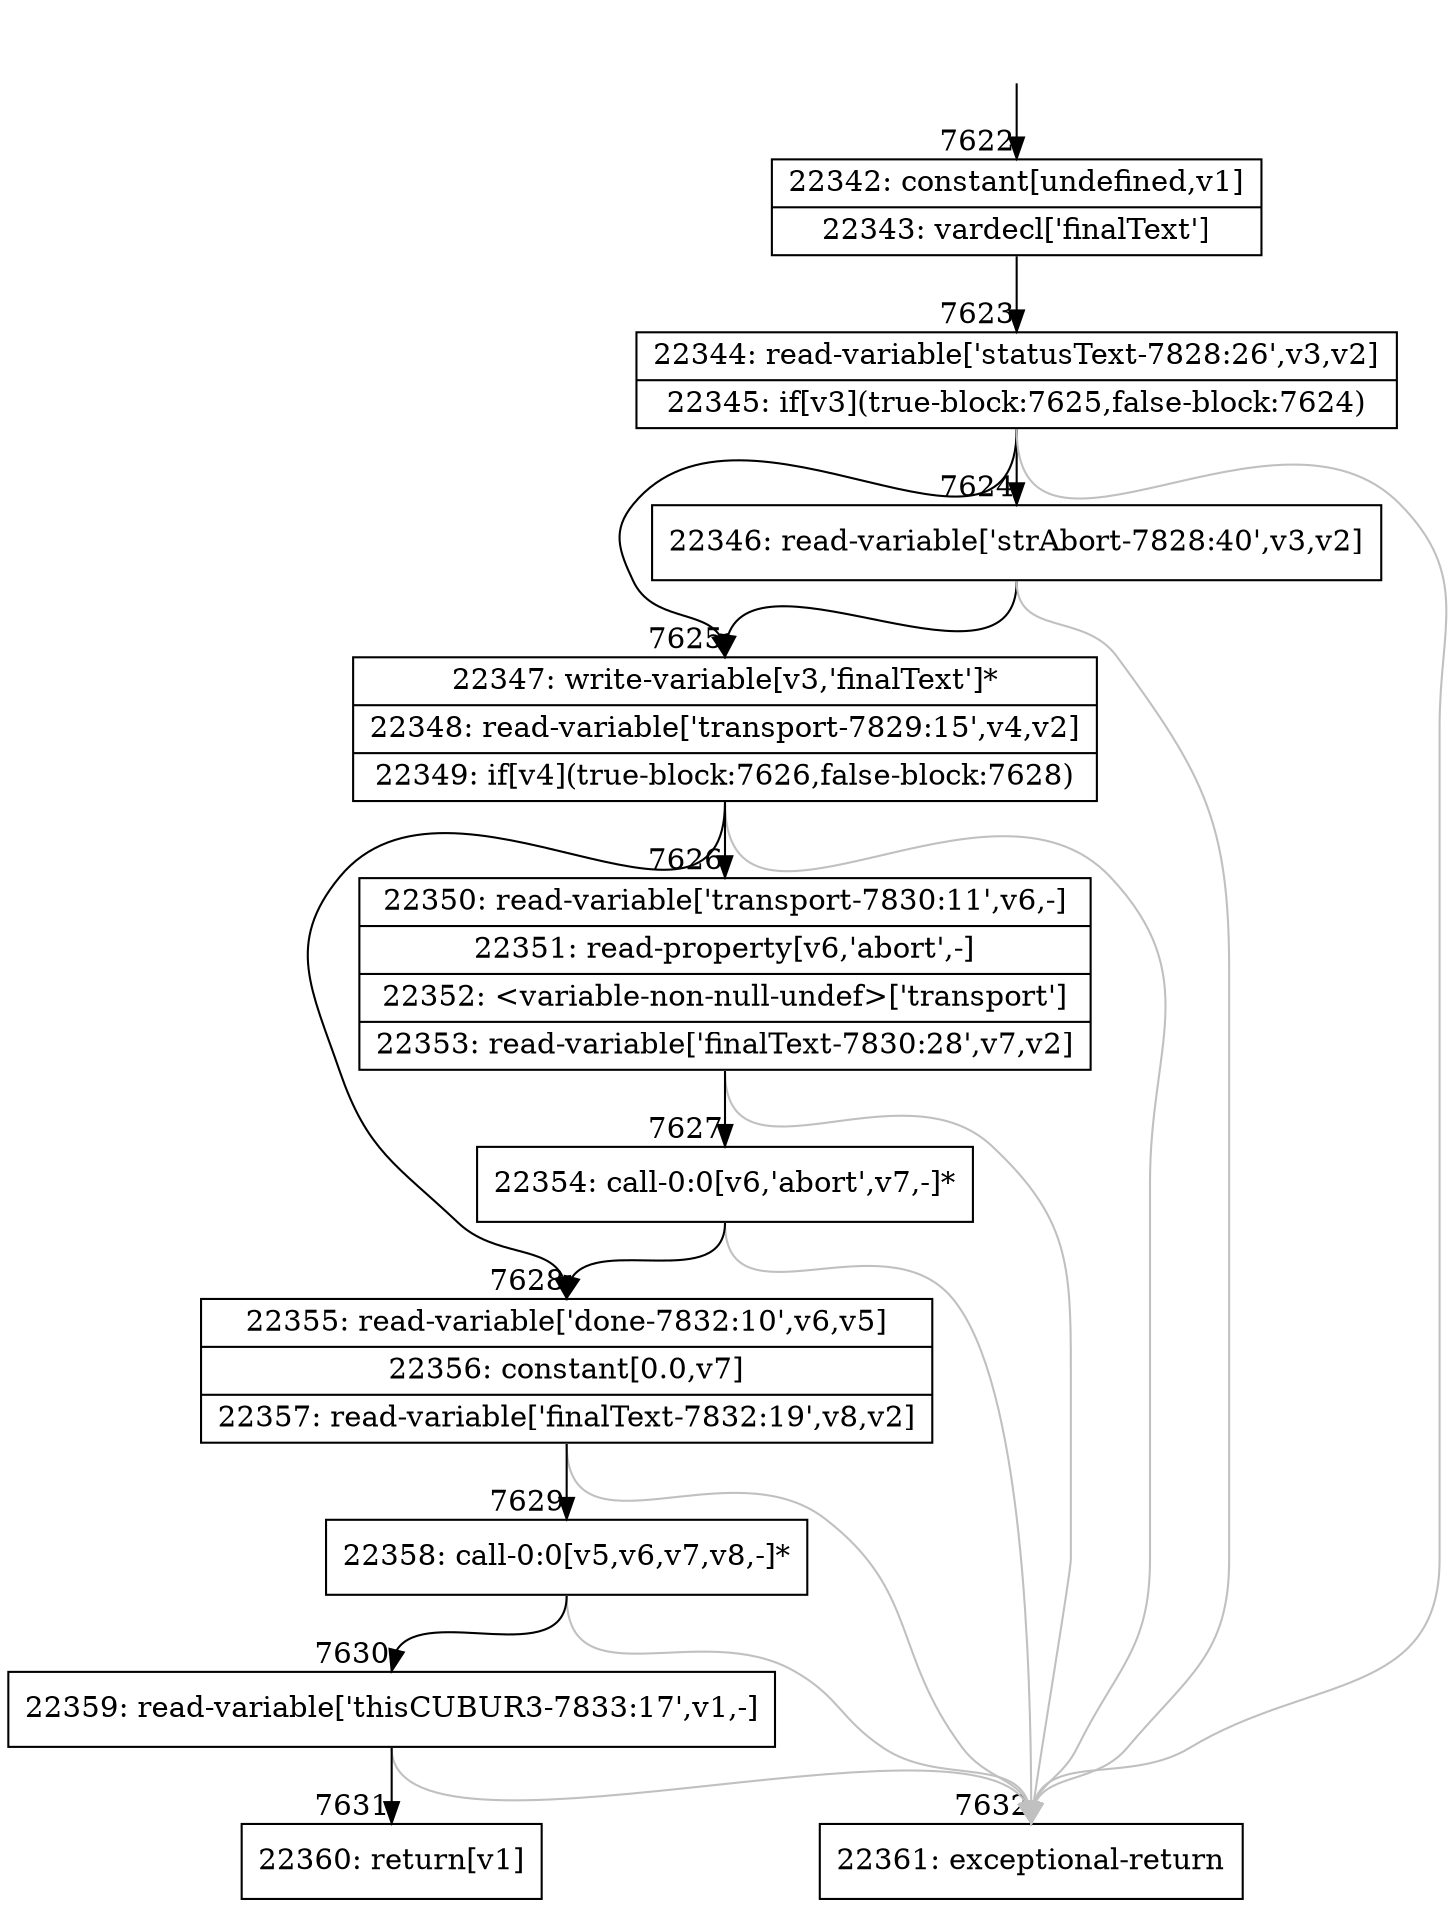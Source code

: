 digraph {
rankdir="TD"
BB_entry487[shape=none,label=""];
BB_entry487 -> BB7622 [tailport=s, headport=n, headlabel="    7622"]
BB7622 [shape=record label="{22342: constant[undefined,v1]|22343: vardecl['finalText']}" ] 
BB7622 -> BB7623 [tailport=s, headport=n, headlabel="      7623"]
BB7623 [shape=record label="{22344: read-variable['statusText-7828:26',v3,v2]|22345: if[v3](true-block:7625,false-block:7624)}" ] 
BB7623 -> BB7625 [tailport=s, headport=n, headlabel="      7625"]
BB7623 -> BB7624 [tailport=s, headport=n, headlabel="      7624"]
BB7623 -> BB7632 [tailport=s, headport=n, color=gray, headlabel="      7632"]
BB7624 [shape=record label="{22346: read-variable['strAbort-7828:40',v3,v2]}" ] 
BB7624 -> BB7625 [tailport=s, headport=n]
BB7624 -> BB7632 [tailport=s, headport=n, color=gray]
BB7625 [shape=record label="{22347: write-variable[v3,'finalText']*|22348: read-variable['transport-7829:15',v4,v2]|22349: if[v4](true-block:7626,false-block:7628)}" ] 
BB7625 -> BB7626 [tailport=s, headport=n, headlabel="      7626"]
BB7625 -> BB7628 [tailport=s, headport=n, headlabel="      7628"]
BB7625 -> BB7632 [tailport=s, headport=n, color=gray]
BB7626 [shape=record label="{22350: read-variable['transport-7830:11',v6,-]|22351: read-property[v6,'abort',-]|22352: \<variable-non-null-undef\>['transport']|22353: read-variable['finalText-7830:28',v7,v2]}" ] 
BB7626 -> BB7627 [tailport=s, headport=n, headlabel="      7627"]
BB7626 -> BB7632 [tailport=s, headport=n, color=gray]
BB7627 [shape=record label="{22354: call-0:0[v6,'abort',v7,-]*}" ] 
BB7627 -> BB7628 [tailport=s, headport=n]
BB7627 -> BB7632 [tailport=s, headport=n, color=gray]
BB7628 [shape=record label="{22355: read-variable['done-7832:10',v6,v5]|22356: constant[0.0,v7]|22357: read-variable['finalText-7832:19',v8,v2]}" ] 
BB7628 -> BB7629 [tailport=s, headport=n, headlabel="      7629"]
BB7628 -> BB7632 [tailport=s, headport=n, color=gray]
BB7629 [shape=record label="{22358: call-0:0[v5,v6,v7,v8,-]*}" ] 
BB7629 -> BB7630 [tailport=s, headport=n, headlabel="      7630"]
BB7629 -> BB7632 [tailport=s, headport=n, color=gray]
BB7630 [shape=record label="{22359: read-variable['thisCUBUR3-7833:17',v1,-]}" ] 
BB7630 -> BB7631 [tailport=s, headport=n, headlabel="      7631"]
BB7630 -> BB7632 [tailport=s, headport=n, color=gray]
BB7631 [shape=record label="{22360: return[v1]}" ] 
BB7632 [shape=record label="{22361: exceptional-return}" ] 
}
